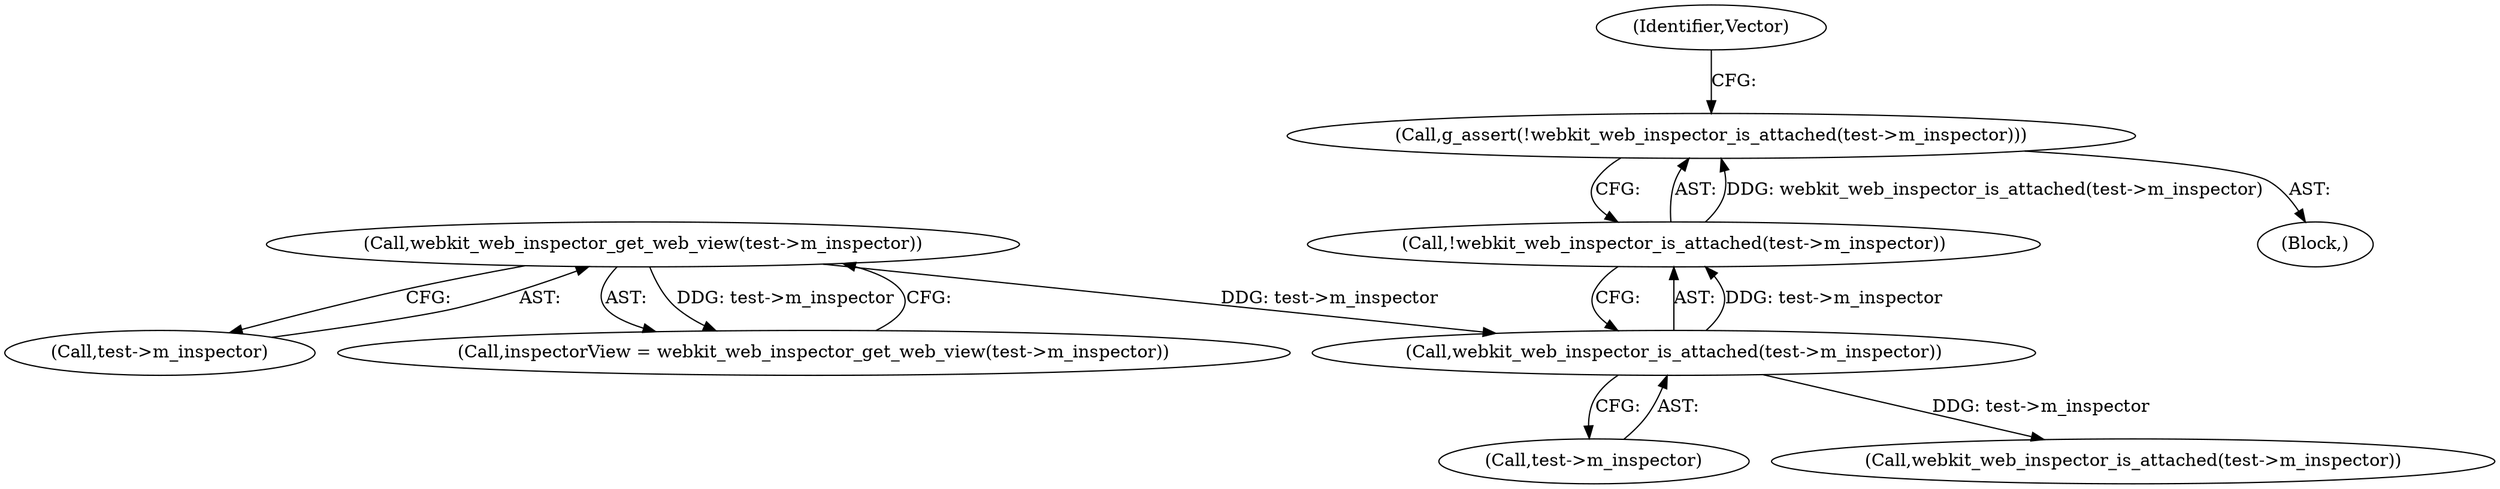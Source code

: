 digraph "0_Chrome_3bbc818ed1a7b63b8290bbde9ae975956748cb8a_2@API" {
"1000127" [label="(Call,g_assert(!webkit_web_inspector_is_attached(test->m_inspector)))"];
"1000128" [label="(Call,!webkit_web_inspector_is_attached(test->m_inspector))"];
"1000129" [label="(Call,webkit_web_inspector_is_attached(test->m_inspector))"];
"1000118" [label="(Call,webkit_web_inspector_get_web_view(test->m_inspector))"];
"1000127" [label="(Call,g_assert(!webkit_web_inspector_is_attached(test->m_inspector)))"];
"1000130" [label="(Call,test->m_inspector)"];
"1000135" [label="(Identifier,Vector)"];
"1000129" [label="(Call,webkit_web_inspector_is_attached(test->m_inspector))"];
"1000128" [label="(Call,!webkit_web_inspector_is_attached(test->m_inspector))"];
"1000154" [label="(Call,webkit_web_inspector_is_attached(test->m_inspector))"];
"1000118" [label="(Call,webkit_web_inspector_get_web_view(test->m_inspector))"];
"1000119" [label="(Call,test->m_inspector)"];
"1000103" [label="(Block,)"];
"1000116" [label="(Call,inspectorView = webkit_web_inspector_get_web_view(test->m_inspector))"];
"1000127" -> "1000103"  [label="AST: "];
"1000127" -> "1000128"  [label="CFG: "];
"1000128" -> "1000127"  [label="AST: "];
"1000135" -> "1000127"  [label="CFG: "];
"1000128" -> "1000127"  [label="DDG: webkit_web_inspector_is_attached(test->m_inspector)"];
"1000128" -> "1000129"  [label="CFG: "];
"1000129" -> "1000128"  [label="AST: "];
"1000129" -> "1000128"  [label="DDG: test->m_inspector"];
"1000129" -> "1000130"  [label="CFG: "];
"1000130" -> "1000129"  [label="AST: "];
"1000118" -> "1000129"  [label="DDG: test->m_inspector"];
"1000129" -> "1000154"  [label="DDG: test->m_inspector"];
"1000118" -> "1000116"  [label="AST: "];
"1000118" -> "1000119"  [label="CFG: "];
"1000119" -> "1000118"  [label="AST: "];
"1000116" -> "1000118"  [label="CFG: "];
"1000118" -> "1000116"  [label="DDG: test->m_inspector"];
}
